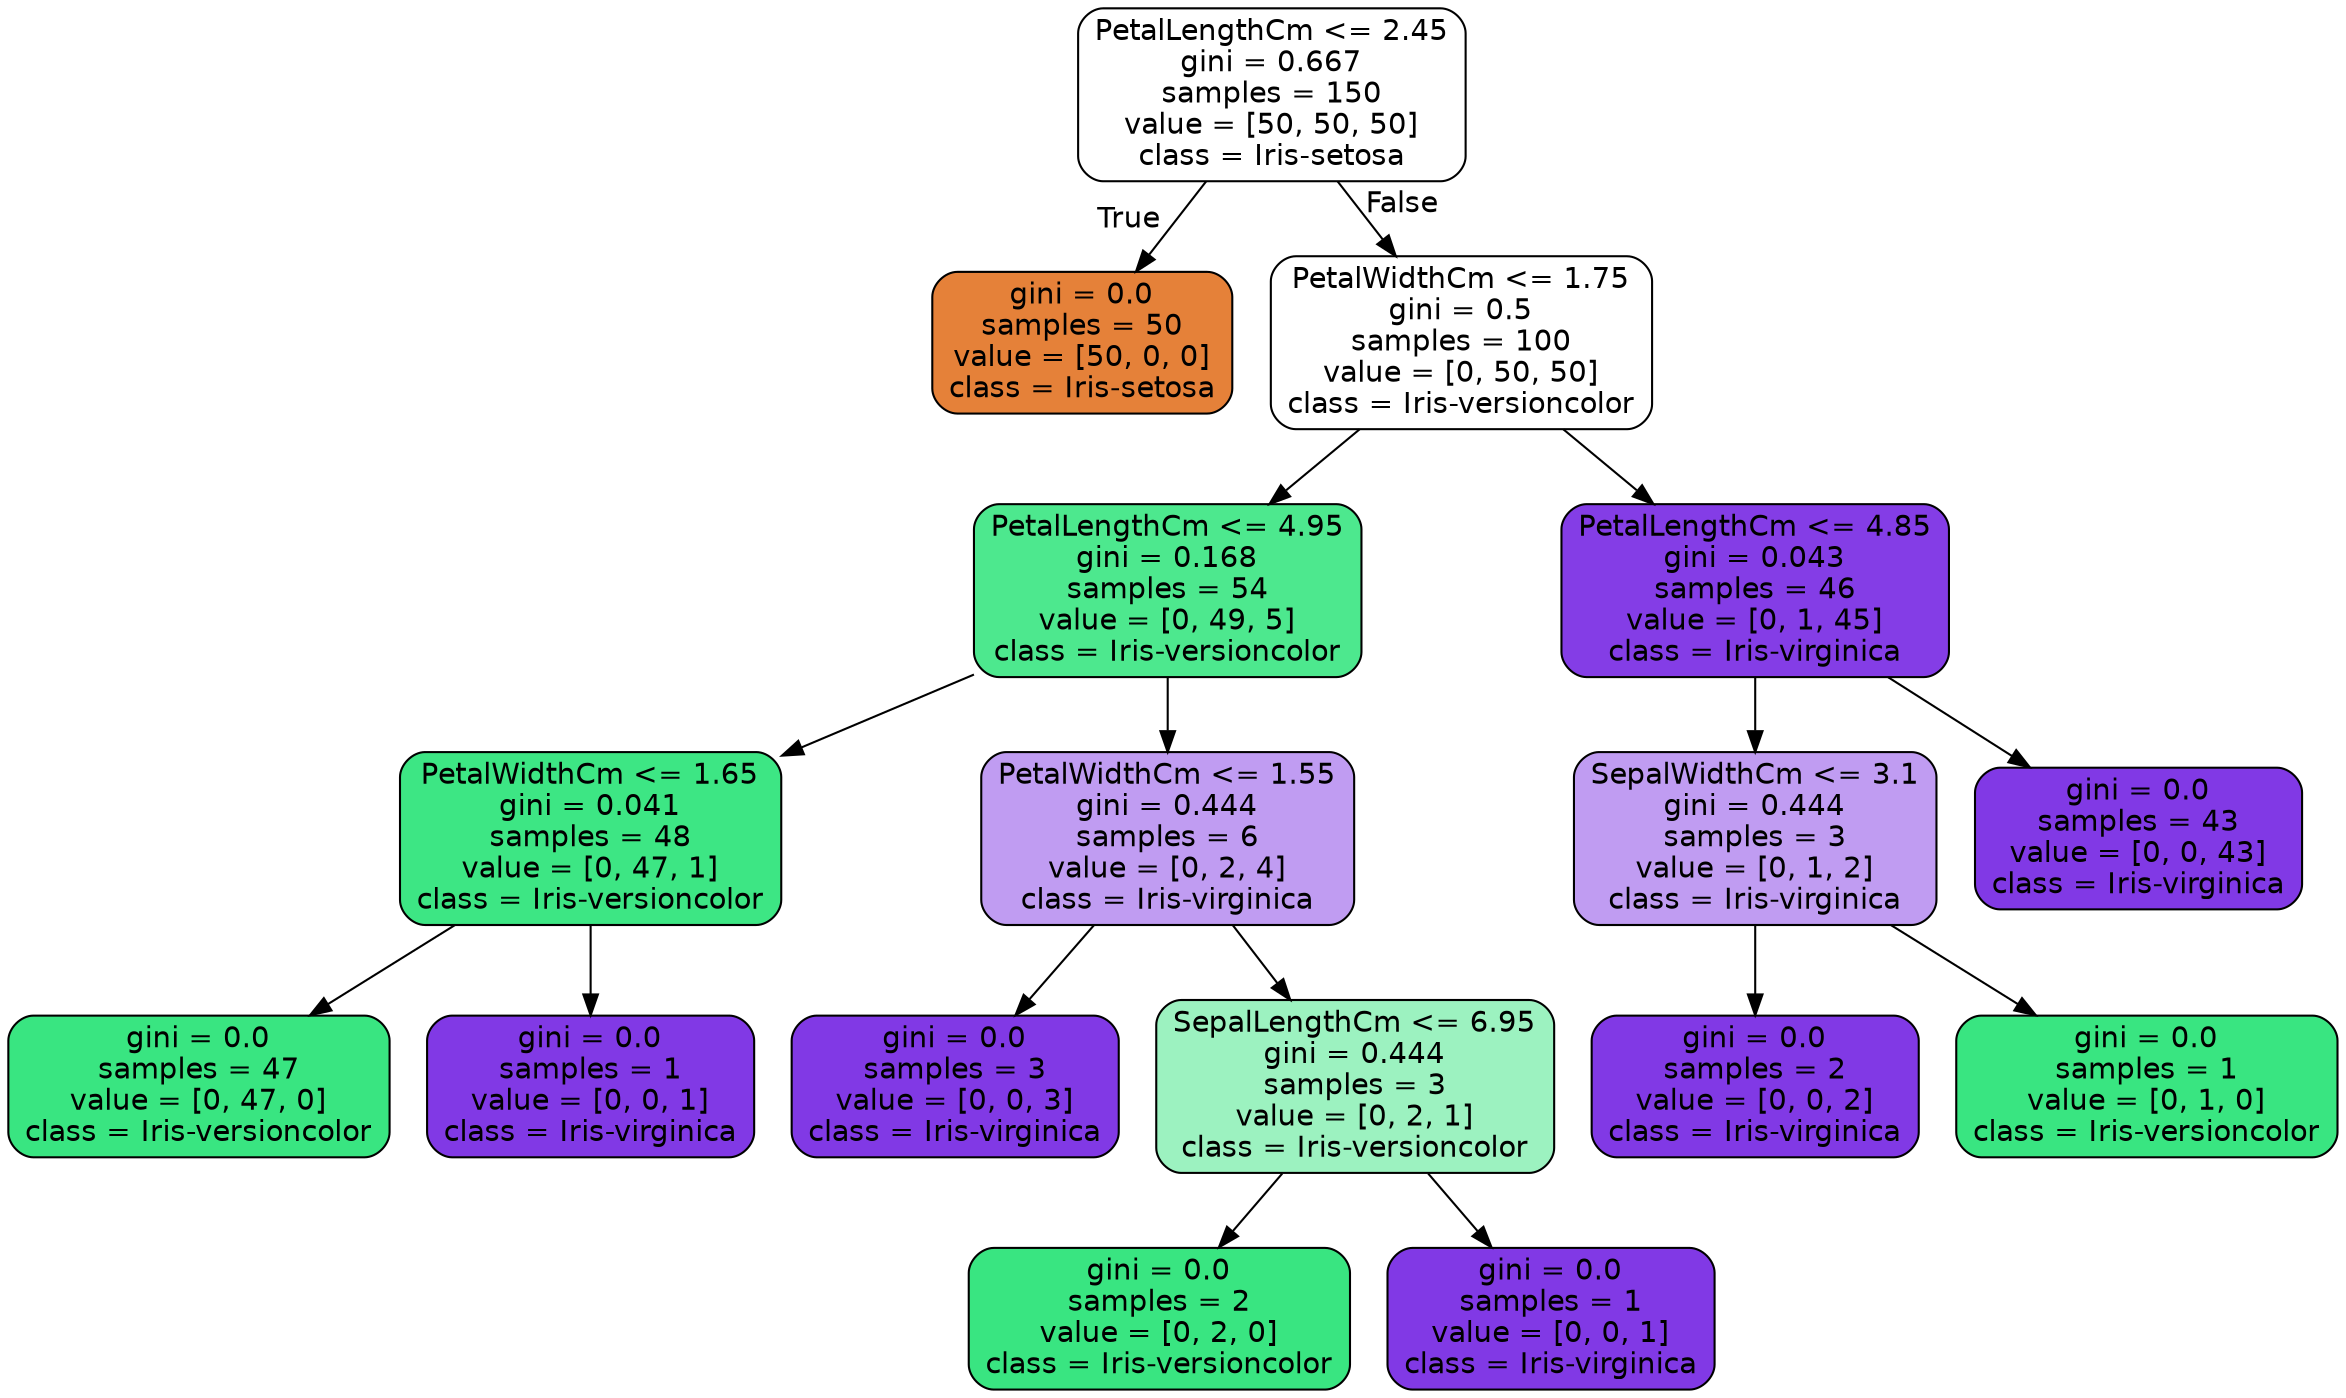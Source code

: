 digraph Tree {
node [shape=box, style="filled, rounded", color="black", fontname=helvetica] ;
edge [fontname=helvetica] ;
0 [label="PetalLengthCm <= 2.45\ngini = 0.667\nsamples = 150\nvalue = [50, 50, 50]\nclass = Iris-setosa", fillcolor="#ffffff"] ;
1 [label="gini = 0.0\nsamples = 50\nvalue = [50, 0, 0]\nclass = Iris-setosa", fillcolor="#e58139"] ;
0 -> 1 [labeldistance=2.5, labelangle=45, headlabel="True"] ;
2 [label="PetalWidthCm <= 1.75\ngini = 0.5\nsamples = 100\nvalue = [0, 50, 50]\nclass = Iris-versioncolor", fillcolor="#ffffff"] ;
0 -> 2 [labeldistance=2.5, labelangle=-45, headlabel="False"] ;
3 [label="PetalLengthCm <= 4.95\ngini = 0.168\nsamples = 54\nvalue = [0, 49, 5]\nclass = Iris-versioncolor", fillcolor="#4de88e"] ;
2 -> 3 ;
4 [label="PetalWidthCm <= 1.65\ngini = 0.041\nsamples = 48\nvalue = [0, 47, 1]\nclass = Iris-versioncolor", fillcolor="#3de684"] ;
3 -> 4 ;
5 [label="gini = 0.0\nsamples = 47\nvalue = [0, 47, 0]\nclass = Iris-versioncolor", fillcolor="#39e581"] ;
4 -> 5 ;
6 [label="gini = 0.0\nsamples = 1\nvalue = [0, 0, 1]\nclass = Iris-virginica", fillcolor="#8139e5"] ;
4 -> 6 ;
7 [label="PetalWidthCm <= 1.55\ngini = 0.444\nsamples = 6\nvalue = [0, 2, 4]\nclass = Iris-virginica", fillcolor="#c09cf2"] ;
3 -> 7 ;
8 [label="gini = 0.0\nsamples = 3\nvalue = [0, 0, 3]\nclass = Iris-virginica", fillcolor="#8139e5"] ;
7 -> 8 ;
9 [label="SepalLengthCm <= 6.95\ngini = 0.444\nsamples = 3\nvalue = [0, 2, 1]\nclass = Iris-versioncolor", fillcolor="#9cf2c0"] ;
7 -> 9 ;
10 [label="gini = 0.0\nsamples = 2\nvalue = [0, 2, 0]\nclass = Iris-versioncolor", fillcolor="#39e581"] ;
9 -> 10 ;
11 [label="gini = 0.0\nsamples = 1\nvalue = [0, 0, 1]\nclass = Iris-virginica", fillcolor="#8139e5"] ;
9 -> 11 ;
12 [label="PetalLengthCm <= 4.85\ngini = 0.043\nsamples = 46\nvalue = [0, 1, 45]\nclass = Iris-virginica", fillcolor="#843de6"] ;
2 -> 12 ;
13 [label="SepalWidthCm <= 3.1\ngini = 0.444\nsamples = 3\nvalue = [0, 1, 2]\nclass = Iris-virginica", fillcolor="#c09cf2"] ;
12 -> 13 ;
14 [label="gini = 0.0\nsamples = 2\nvalue = [0, 0, 2]\nclass = Iris-virginica", fillcolor="#8139e5"] ;
13 -> 14 ;
15 [label="gini = 0.0\nsamples = 1\nvalue = [0, 1, 0]\nclass = Iris-versioncolor", fillcolor="#39e581"] ;
13 -> 15 ;
16 [label="gini = 0.0\nsamples = 43\nvalue = [0, 0, 43]\nclass = Iris-virginica", fillcolor="#8139e5"] ;
12 -> 16 ;
}